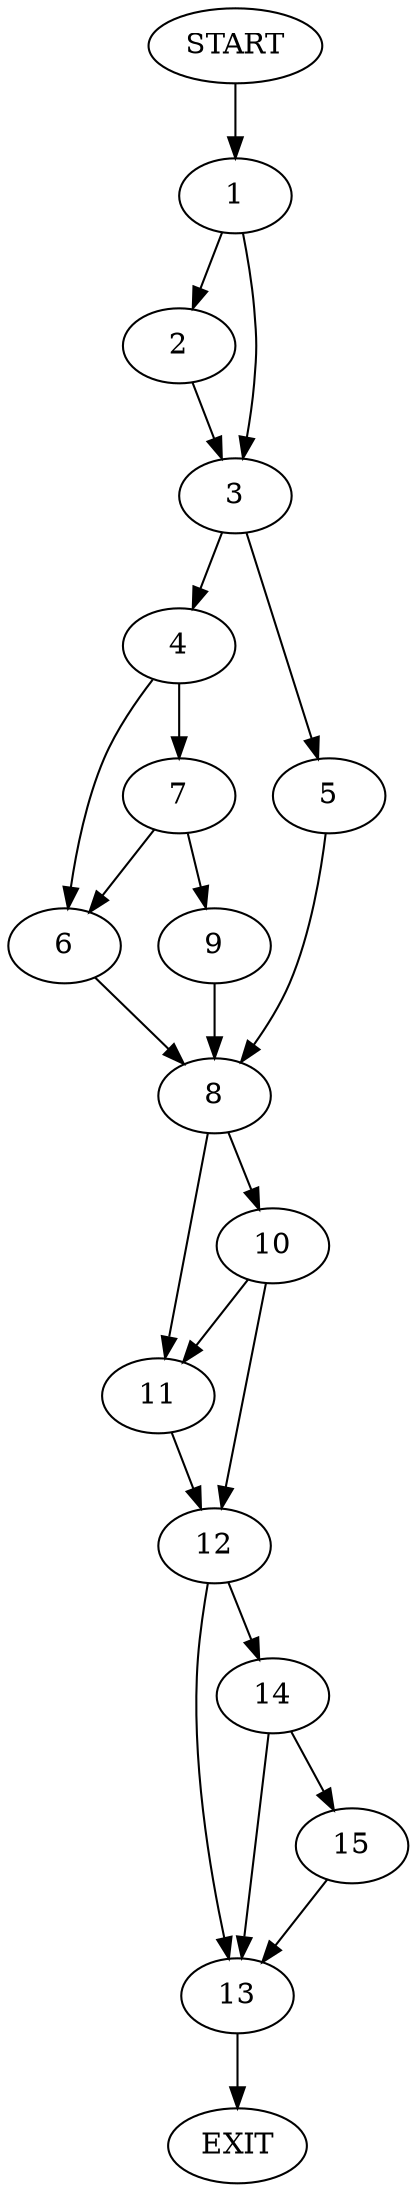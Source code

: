 digraph {
0 [label="START"]
16 [label="EXIT"]
0 -> 1
1 -> 2
1 -> 3
2 -> 3
3 -> 4
3 -> 5
4 -> 6
4 -> 7
5 -> 8
7 -> 6
7 -> 9
6 -> 8
9 -> 8
8 -> 10
8 -> 11
10 -> 12
10 -> 11
11 -> 12
12 -> 13
12 -> 14
14 -> 13
14 -> 15
13 -> 16
15 -> 13
}
